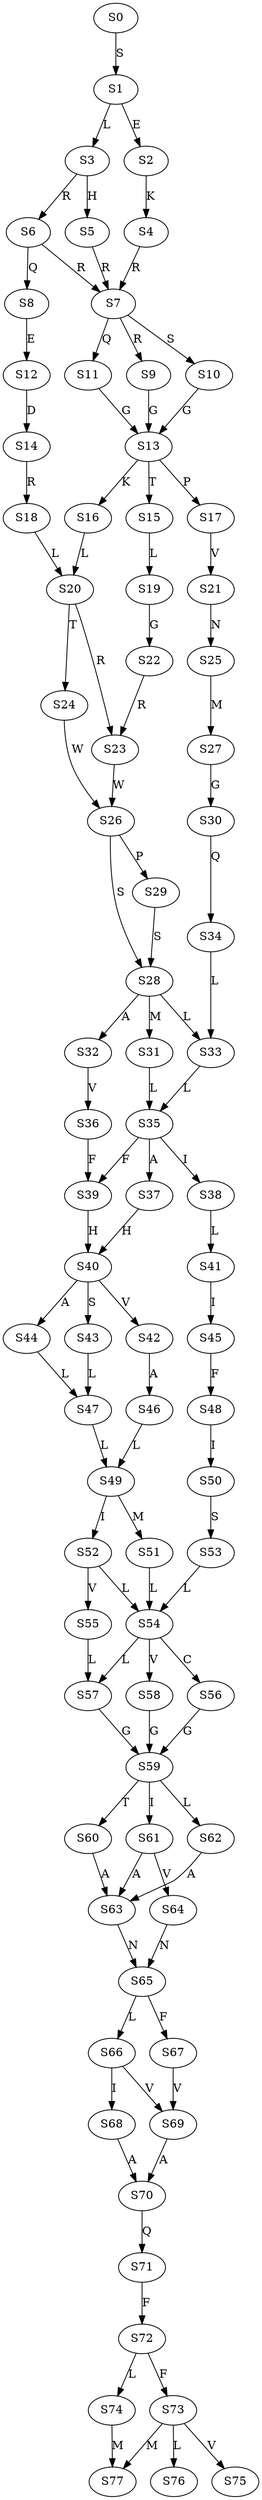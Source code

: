 strict digraph  {
	S0 -> S1 [ label = S ];
	S1 -> S2 [ label = E ];
	S1 -> S3 [ label = L ];
	S2 -> S4 [ label = K ];
	S3 -> S5 [ label = H ];
	S3 -> S6 [ label = R ];
	S4 -> S7 [ label = R ];
	S5 -> S7 [ label = R ];
	S6 -> S7 [ label = R ];
	S6 -> S8 [ label = Q ];
	S7 -> S9 [ label = R ];
	S7 -> S10 [ label = S ];
	S7 -> S11 [ label = Q ];
	S8 -> S12 [ label = E ];
	S9 -> S13 [ label = G ];
	S10 -> S13 [ label = G ];
	S11 -> S13 [ label = G ];
	S12 -> S14 [ label = D ];
	S13 -> S15 [ label = T ];
	S13 -> S16 [ label = K ];
	S13 -> S17 [ label = P ];
	S14 -> S18 [ label = R ];
	S15 -> S19 [ label = L ];
	S16 -> S20 [ label = L ];
	S17 -> S21 [ label = V ];
	S18 -> S20 [ label = L ];
	S19 -> S22 [ label = G ];
	S20 -> S23 [ label = R ];
	S20 -> S24 [ label = T ];
	S21 -> S25 [ label = N ];
	S22 -> S23 [ label = R ];
	S23 -> S26 [ label = W ];
	S24 -> S26 [ label = W ];
	S25 -> S27 [ label = M ];
	S26 -> S28 [ label = S ];
	S26 -> S29 [ label = P ];
	S27 -> S30 [ label = G ];
	S28 -> S31 [ label = M ];
	S28 -> S32 [ label = A ];
	S28 -> S33 [ label = L ];
	S29 -> S28 [ label = S ];
	S30 -> S34 [ label = Q ];
	S31 -> S35 [ label = L ];
	S32 -> S36 [ label = V ];
	S33 -> S35 [ label = L ];
	S34 -> S33 [ label = L ];
	S35 -> S37 [ label = A ];
	S35 -> S38 [ label = I ];
	S35 -> S39 [ label = F ];
	S36 -> S39 [ label = F ];
	S37 -> S40 [ label = H ];
	S38 -> S41 [ label = L ];
	S39 -> S40 [ label = H ];
	S40 -> S42 [ label = V ];
	S40 -> S43 [ label = S ];
	S40 -> S44 [ label = A ];
	S41 -> S45 [ label = I ];
	S42 -> S46 [ label = A ];
	S43 -> S47 [ label = L ];
	S44 -> S47 [ label = L ];
	S45 -> S48 [ label = F ];
	S46 -> S49 [ label = L ];
	S47 -> S49 [ label = L ];
	S48 -> S50 [ label = I ];
	S49 -> S51 [ label = M ];
	S49 -> S52 [ label = I ];
	S50 -> S53 [ label = S ];
	S51 -> S54 [ label = L ];
	S52 -> S54 [ label = L ];
	S52 -> S55 [ label = V ];
	S53 -> S54 [ label = L ];
	S54 -> S56 [ label = C ];
	S54 -> S57 [ label = L ];
	S54 -> S58 [ label = V ];
	S55 -> S57 [ label = L ];
	S56 -> S59 [ label = G ];
	S57 -> S59 [ label = G ];
	S58 -> S59 [ label = G ];
	S59 -> S60 [ label = T ];
	S59 -> S61 [ label = I ];
	S59 -> S62 [ label = L ];
	S60 -> S63 [ label = A ];
	S61 -> S63 [ label = A ];
	S61 -> S64 [ label = V ];
	S62 -> S63 [ label = A ];
	S63 -> S65 [ label = N ];
	S64 -> S65 [ label = N ];
	S65 -> S66 [ label = L ];
	S65 -> S67 [ label = F ];
	S66 -> S68 [ label = I ];
	S66 -> S69 [ label = V ];
	S67 -> S69 [ label = V ];
	S68 -> S70 [ label = A ];
	S69 -> S70 [ label = A ];
	S70 -> S71 [ label = Q ];
	S71 -> S72 [ label = F ];
	S72 -> S73 [ label = F ];
	S72 -> S74 [ label = L ];
	S73 -> S75 [ label = V ];
	S73 -> S76 [ label = L ];
	S73 -> S77 [ label = M ];
	S74 -> S77 [ label = M ];
}
